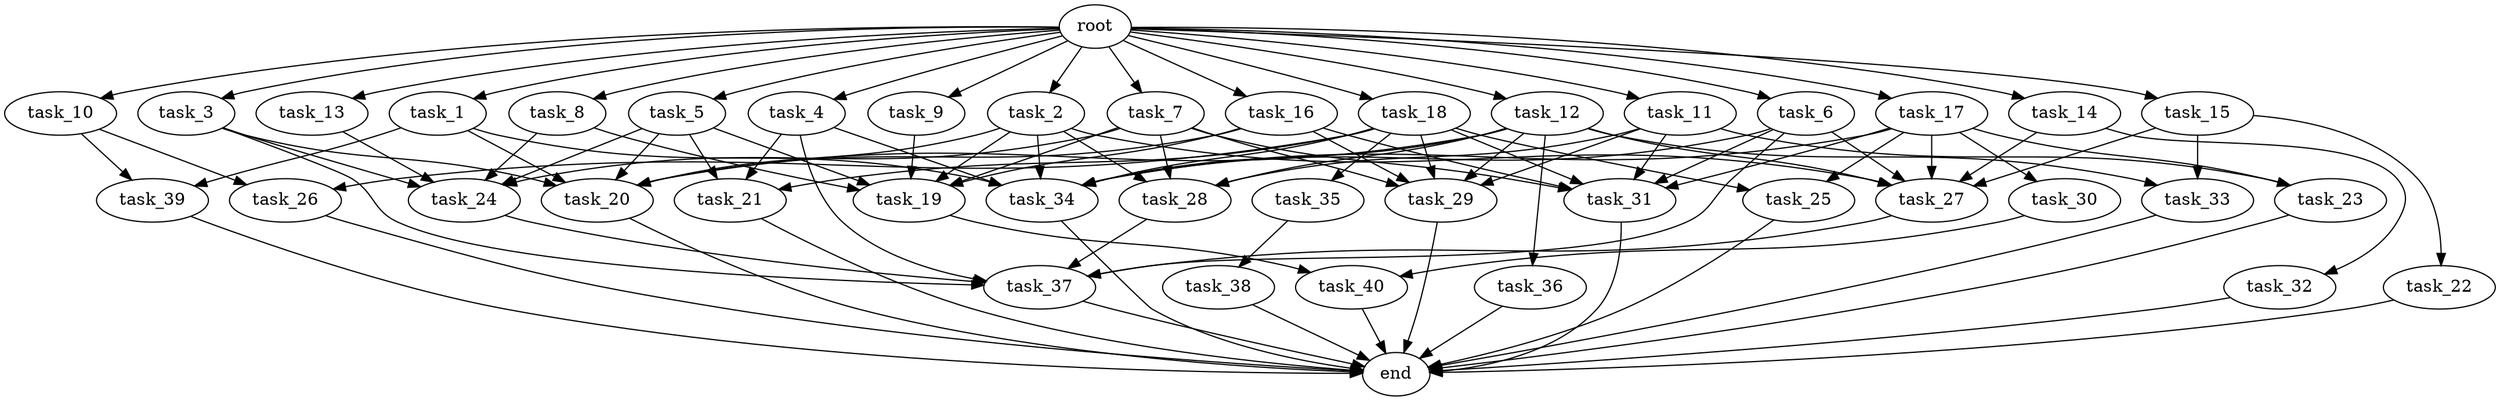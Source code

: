 digraph G {
  root [size="0.000000e+00"];
  task_1 [size="6.391306e+10"];
  task_2 [size="1.432481e+10"];
  task_3 [size="1.353421e+10"];
  task_4 [size="6.083492e+10"];
  task_5 [size="3.390325e+10"];
  task_6 [size="6.885907e+10"];
  task_7 [size="7.674158e+10"];
  task_8 [size="4.601220e+10"];
  task_9 [size="3.710903e+10"];
  task_10 [size="4.675442e+10"];
  task_11 [size="5.974961e+10"];
  task_12 [size="2.313421e+10"];
  task_13 [size="1.122027e+10"];
  task_14 [size="6.493023e+10"];
  task_15 [size="1.867543e+10"];
  task_16 [size="3.924839e+10"];
  task_17 [size="4.963404e+09"];
  task_18 [size="7.166362e+10"];
  task_19 [size="4.304400e+10"];
  task_20 [size="1.331346e+10"];
  task_21 [size="9.670114e+10"];
  task_22 [size="3.488820e+10"];
  task_23 [size="8.147461e+10"];
  task_24 [size="4.930474e+10"];
  task_25 [size="2.953462e+10"];
  task_26 [size="3.217486e+10"];
  task_27 [size="8.113391e+10"];
  task_28 [size="9.814843e+10"];
  task_29 [size="5.905768e+10"];
  task_30 [size="1.371485e+10"];
  task_31 [size="3.190909e+10"];
  task_32 [size="7.471919e+10"];
  task_33 [size="9.626480e+10"];
  task_34 [size="2.815877e+10"];
  task_35 [size="2.853848e+10"];
  task_36 [size="3.294447e+10"];
  task_37 [size="5.138433e+10"];
  task_38 [size="1.244433e+10"];
  task_39 [size="1.638835e+09"];
  task_40 [size="5.611037e+10"];
  end [size="0.000000e+00"];

  root -> task_1 [size="1.000000e-12"];
  root -> task_2 [size="1.000000e-12"];
  root -> task_3 [size="1.000000e-12"];
  root -> task_4 [size="1.000000e-12"];
  root -> task_5 [size="1.000000e-12"];
  root -> task_6 [size="1.000000e-12"];
  root -> task_7 [size="1.000000e-12"];
  root -> task_8 [size="1.000000e-12"];
  root -> task_9 [size="1.000000e-12"];
  root -> task_10 [size="1.000000e-12"];
  root -> task_11 [size="1.000000e-12"];
  root -> task_12 [size="1.000000e-12"];
  root -> task_13 [size="1.000000e-12"];
  root -> task_14 [size="1.000000e-12"];
  root -> task_15 [size="1.000000e-12"];
  root -> task_16 [size="1.000000e-12"];
  root -> task_17 [size="1.000000e-12"];
  root -> task_18 [size="1.000000e-12"];
  task_1 -> task_20 [size="2.218911e+07"];
  task_1 -> task_34 [size="4.022682e+07"];
  task_1 -> task_39 [size="8.194177e+06"];
  task_2 -> task_19 [size="7.173999e+07"];
  task_2 -> task_20 [size="2.218911e+07"];
  task_2 -> task_27 [size="1.352232e+08"];
  task_2 -> task_28 [size="2.453711e+08"];
  task_2 -> task_34 [size="4.022682e+07"];
  task_3 -> task_20 [size="2.218911e+07"];
  task_3 -> task_24 [size="9.860948e+07"];
  task_3 -> task_37 [size="8.564056e+07"];
  task_4 -> task_21 [size="3.223371e+08"];
  task_4 -> task_34 [size="4.022682e+07"];
  task_4 -> task_37 [size="8.564056e+07"];
  task_5 -> task_19 [size="7.173999e+07"];
  task_5 -> task_20 [size="2.218911e+07"];
  task_5 -> task_21 [size="3.223371e+08"];
  task_5 -> task_24 [size="9.860948e+07"];
  task_6 -> task_27 [size="1.352232e+08"];
  task_6 -> task_31 [size="5.318181e+07"];
  task_6 -> task_34 [size="4.022682e+07"];
  task_6 -> task_37 [size="8.564056e+07"];
  task_7 -> task_19 [size="7.173999e+07"];
  task_7 -> task_24 [size="9.860948e+07"];
  task_7 -> task_28 [size="2.453711e+08"];
  task_7 -> task_29 [size="1.181154e+08"];
  task_7 -> task_31 [size="5.318181e+07"];
  task_8 -> task_19 [size="7.173999e+07"];
  task_8 -> task_24 [size="9.860948e+07"];
  task_9 -> task_19 [size="7.173999e+07"];
  task_10 -> task_26 [size="1.608743e+08"];
  task_10 -> task_39 [size="8.194177e+06"];
  task_11 -> task_23 [size="4.073730e+08"];
  task_11 -> task_28 [size="2.453711e+08"];
  task_11 -> task_29 [size="1.181154e+08"];
  task_11 -> task_31 [size="5.318181e+07"];
  task_12 -> task_20 [size="2.218911e+07"];
  task_12 -> task_27 [size="1.352232e+08"];
  task_12 -> task_28 [size="2.453711e+08"];
  task_12 -> task_29 [size="1.181154e+08"];
  task_12 -> task_33 [size="4.813240e+08"];
  task_12 -> task_34 [size="4.022682e+07"];
  task_12 -> task_36 [size="3.294447e+08"];
  task_13 -> task_24 [size="9.860948e+07"];
  task_14 -> task_27 [size="1.352232e+08"];
  task_14 -> task_32 [size="7.471919e+08"];
  task_15 -> task_22 [size="3.488820e+08"];
  task_15 -> task_27 [size="1.352232e+08"];
  task_15 -> task_33 [size="4.813240e+08"];
  task_16 -> task_19 [size="7.173999e+07"];
  task_16 -> task_20 [size="2.218911e+07"];
  task_16 -> task_29 [size="1.181154e+08"];
  task_16 -> task_31 [size="5.318181e+07"];
  task_17 -> task_23 [size="4.073730e+08"];
  task_17 -> task_25 [size="1.476731e+08"];
  task_17 -> task_27 [size="1.352232e+08"];
  task_17 -> task_30 [size="1.371485e+08"];
  task_17 -> task_31 [size="5.318181e+07"];
  task_17 -> task_34 [size="4.022682e+07"];
  task_18 -> task_21 [size="3.223371e+08"];
  task_18 -> task_25 [size="1.476731e+08"];
  task_18 -> task_26 [size="1.608743e+08"];
  task_18 -> task_29 [size="1.181154e+08"];
  task_18 -> task_31 [size="5.318181e+07"];
  task_18 -> task_34 [size="4.022682e+07"];
  task_18 -> task_35 [size="2.853848e+08"];
  task_19 -> task_40 [size="2.805518e+08"];
  task_20 -> end [size="1.000000e-12"];
  task_21 -> end [size="1.000000e-12"];
  task_22 -> end [size="1.000000e-12"];
  task_23 -> end [size="1.000000e-12"];
  task_24 -> task_37 [size="8.564056e+07"];
  task_25 -> end [size="1.000000e-12"];
  task_26 -> end [size="1.000000e-12"];
  task_27 -> task_37 [size="8.564056e+07"];
  task_28 -> task_37 [size="8.564056e+07"];
  task_29 -> end [size="1.000000e-12"];
  task_30 -> task_40 [size="2.805518e+08"];
  task_31 -> end [size="1.000000e-12"];
  task_32 -> end [size="1.000000e-12"];
  task_33 -> end [size="1.000000e-12"];
  task_34 -> end [size="1.000000e-12"];
  task_35 -> task_38 [size="1.244433e+08"];
  task_36 -> end [size="1.000000e-12"];
  task_37 -> end [size="1.000000e-12"];
  task_38 -> end [size="1.000000e-12"];
  task_39 -> end [size="1.000000e-12"];
  task_40 -> end [size="1.000000e-12"];
}
